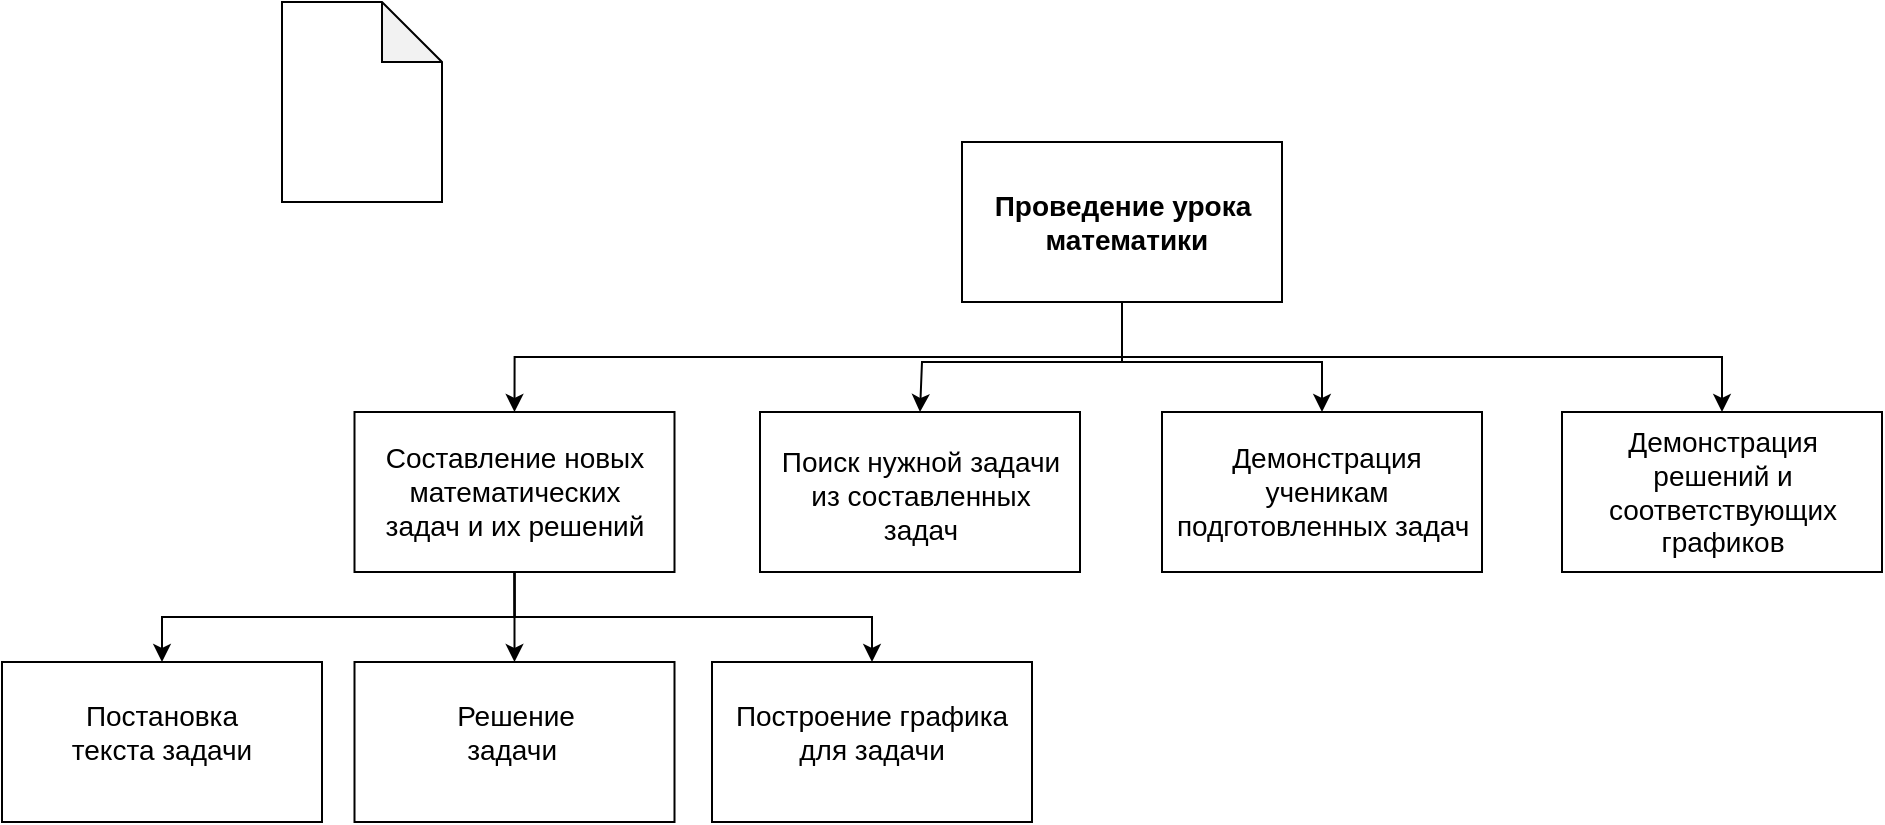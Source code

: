 <mxfile version="23.1.5" type="device">
  <diagram name="Страница — 1" id="bs5xIni1R-9Vh6Ju2W7H">
    <mxGraphModel dx="1643" dy="498" grid="1" gridSize="10" guides="1" tooltips="1" connect="1" arrows="1" fold="1" page="1" pageScale="1" pageWidth="827" pageHeight="1169" math="0" shadow="0">
      <root>
        <mxCell id="0" />
        <mxCell id="1" parent="0" />
        <mxCell id="Q2Uhni4rIaUsjdwinosw-33" value="" style="rounded=0;whiteSpace=wrap;html=1;shadow=0;" vertex="1" parent="1">
          <mxGeometry x="730" y="225" width="160" height="80" as="geometry" />
        </mxCell>
        <mxCell id="Q2Uhni4rIaUsjdwinosw-43" style="edgeStyle=orthogonalEdgeStyle;rounded=0;orthogonalLoop=1;jettySize=auto;html=1;exitX=0.5;exitY=1;exitDx=0;exitDy=0;entryX=0.5;entryY=0;entryDx=0;entryDy=0;" edge="1" parent="1" source="Q2Uhni4rIaUsjdwinosw-28" target="Q2Uhni4rIaUsjdwinosw-23">
          <mxGeometry relative="1" as="geometry" />
        </mxCell>
        <mxCell id="Q2Uhni4rIaUsjdwinosw-45" style="edgeStyle=orthogonalEdgeStyle;rounded=0;orthogonalLoop=1;jettySize=auto;html=1;exitX=0.5;exitY=1;exitDx=0;exitDy=0;entryX=0.5;entryY=0;entryDx=0;entryDy=0;" edge="1" parent="1" source="Q2Uhni4rIaUsjdwinosw-28" target="Q2Uhni4rIaUsjdwinosw-33">
          <mxGeometry relative="1" as="geometry" />
        </mxCell>
        <mxCell id="Q2Uhni4rIaUsjdwinosw-28" value="" style="rounded=0;whiteSpace=wrap;html=1;" vertex="1" parent="1">
          <mxGeometry x="430" y="90" width="160" height="80" as="geometry" />
        </mxCell>
        <mxCell id="Q2Uhni4rIaUsjdwinosw-29" value="" style="rounded=0;whiteSpace=wrap;html=1;" vertex="1" parent="1">
          <mxGeometry x="530" y="225" width="160" height="80" as="geometry" />
        </mxCell>
        <mxCell id="Q2Uhni4rIaUsjdwinosw-30" value="" style="rounded=0;whiteSpace=wrap;html=1;" vertex="1" parent="1">
          <mxGeometry x="329" y="225" width="160" height="80" as="geometry" />
        </mxCell>
        <mxCell id="Q2Uhni4rIaUsjdwinosw-47" style="edgeStyle=orthogonalEdgeStyle;rounded=0;orthogonalLoop=1;jettySize=auto;html=1;exitX=0.5;exitY=1;exitDx=0;exitDy=0;" edge="1" parent="1" source="Q2Uhni4rIaUsjdwinosw-23" target="Q2Uhni4rIaUsjdwinosw-17">
          <mxGeometry relative="1" as="geometry" />
        </mxCell>
        <mxCell id="Q2Uhni4rIaUsjdwinosw-48" style="edgeStyle=orthogonalEdgeStyle;rounded=0;orthogonalLoop=1;jettySize=auto;html=1;exitX=0.5;exitY=1;exitDx=0;exitDy=0;entryX=0.5;entryY=0;entryDx=0;entryDy=0;" edge="1" parent="1" source="Q2Uhni4rIaUsjdwinosw-23" target="Q2Uhni4rIaUsjdwinosw-21">
          <mxGeometry relative="1" as="geometry" />
        </mxCell>
        <mxCell id="Q2Uhni4rIaUsjdwinosw-49" style="edgeStyle=orthogonalEdgeStyle;rounded=0;orthogonalLoop=1;jettySize=auto;html=1;exitX=0.5;exitY=1;exitDx=0;exitDy=0;entryX=0.5;entryY=0;entryDx=0;entryDy=0;" edge="1" parent="1" source="Q2Uhni4rIaUsjdwinosw-23" target="Q2Uhni4rIaUsjdwinosw-20">
          <mxGeometry relative="1" as="geometry" />
        </mxCell>
        <mxCell id="Q2Uhni4rIaUsjdwinosw-23" value="" style="rounded=0;whiteSpace=wrap;html=1;" vertex="1" parent="1">
          <mxGeometry x="126.25" y="225" width="160" height="80" as="geometry" />
        </mxCell>
        <mxCell id="Q2Uhni4rIaUsjdwinosw-21" value="" style="rounded=0;whiteSpace=wrap;html=1;" vertex="1" parent="1">
          <mxGeometry x="305" y="350" width="160" height="80" as="geometry" />
        </mxCell>
        <mxCell id="Q2Uhni4rIaUsjdwinosw-20" value="" style="rounded=0;whiteSpace=wrap;html=1;" vertex="1" parent="1">
          <mxGeometry x="126.25" y="350" width="160" height="80" as="geometry" />
        </mxCell>
        <mxCell id="Q2Uhni4rIaUsjdwinosw-17" value="" style="rounded=0;whiteSpace=wrap;html=1;" vertex="1" parent="1">
          <mxGeometry x="-50" y="350" width="160" height="80" as="geometry" />
        </mxCell>
        <mxCell id="Q2Uhni4rIaUsjdwinosw-1" value="&lt;font style=&quot;font-size: 14px;&quot;&gt;Проведение урока&lt;br&gt;&amp;nbsp;математики&lt;/font&gt;" style="text;html=1;align=center;verticalAlign=middle;resizable=0;points=[];autosize=1;strokeColor=none;fillColor=none;fontStyle=1" vertex="1" parent="1">
          <mxGeometry x="435" y="105" width="150" height="50" as="geometry" />
        </mxCell>
        <mxCell id="Q2Uhni4rIaUsjdwinosw-2" value="&lt;font style=&quot;font-size: 14px;&quot;&gt;Составление новых математических задач и их решений&lt;/font&gt;" style="text;html=1;align=center;verticalAlign=middle;whiteSpace=wrap;rounded=0;" vertex="1" parent="1">
          <mxGeometry x="138.75" y="250" width="135" height="30" as="geometry" />
        </mxCell>
        <mxCell id="Q2Uhni4rIaUsjdwinosw-3" value="&lt;font style=&quot;font-size: 14px;&quot;&gt;Постановка текста задачи&lt;/font&gt;" style="text;html=1;align=center;verticalAlign=middle;whiteSpace=wrap;rounded=0;" vertex="1" parent="1">
          <mxGeometry x="-20" y="370" width="100" height="30" as="geometry" />
        </mxCell>
        <mxCell id="Q2Uhni4rIaUsjdwinosw-4" value="&lt;font style=&quot;font-size: 14px;&quot;&gt;Решение задачи&amp;nbsp;&lt;/font&gt;" style="text;html=1;align=center;verticalAlign=middle;whiteSpace=wrap;rounded=0;" vertex="1" parent="1">
          <mxGeometry x="162.5" y="370" width="87.5" height="30" as="geometry" />
        </mxCell>
        <mxCell id="Q2Uhni4rIaUsjdwinosw-6" value="&lt;font style=&quot;font-size: 14px;&quot;&gt;Построение графика для задачи&lt;/font&gt;" style="text;html=1;align=center;verticalAlign=middle;whiteSpace=wrap;rounded=0;" vertex="1" parent="1">
          <mxGeometry x="315" y="370" width="140" height="30" as="geometry" />
        </mxCell>
        <mxCell id="Q2Uhni4rIaUsjdwinosw-7" value="&lt;font style=&quot;font-size: 14px;&quot;&gt;Демонстрация ученикам подготовленных задач&amp;nbsp;&lt;/font&gt;" style="text;html=1;align=center;verticalAlign=middle;whiteSpace=wrap;rounded=0;" vertex="1" parent="1">
          <mxGeometry x="535" y="250" width="155" height="30" as="geometry" />
        </mxCell>
        <mxCell id="Q2Uhni4rIaUsjdwinosw-9" value="&lt;font style=&quot;font-size: 14px;&quot;&gt;Поиск нужной задачи из составленных задач&lt;/font&gt;&lt;div style=&quot;font-size: 14px;&quot;&gt;&lt;br&gt;&lt;/div&gt;" style="text;html=1;align=center;verticalAlign=middle;whiteSpace=wrap;rounded=0;" vertex="1" parent="1">
          <mxGeometry x="333.5" y="270" width="151" height="10" as="geometry" />
        </mxCell>
        <mxCell id="Q2Uhni4rIaUsjdwinosw-36" value="&lt;font style=&quot;font-size: 14px;&quot;&gt;Демонстрация решений и соответствующих графиков&lt;/font&gt;" style="text;html=1;align=center;verticalAlign=middle;whiteSpace=wrap;rounded=0;" vertex="1" parent="1">
          <mxGeometry x="767.5" y="250" width="85" height="30" as="geometry" />
        </mxCell>
        <mxCell id="Q2Uhni4rIaUsjdwinosw-44" value="" style="endArrow=classic;html=1;rounded=0;exitX=0.5;exitY=1;exitDx=0;exitDy=0;entryX=0.5;entryY=0;entryDx=0;entryDy=0;" edge="1" parent="1" source="Q2Uhni4rIaUsjdwinosw-28" target="Q2Uhni4rIaUsjdwinosw-30">
          <mxGeometry width="50" height="50" relative="1" as="geometry">
            <mxPoint x="390" y="370" as="sourcePoint" />
            <mxPoint x="440" y="320" as="targetPoint" />
            <Array as="points">
              <mxPoint x="510" y="200" />
              <mxPoint x="410" y="200" />
            </Array>
          </mxGeometry>
        </mxCell>
        <mxCell id="Q2Uhni4rIaUsjdwinosw-46" value="" style="endArrow=classic;html=1;rounded=0;exitX=0.5;exitY=1;exitDx=0;exitDy=0;entryX=0.5;entryY=0;entryDx=0;entryDy=0;" edge="1" parent="1" source="Q2Uhni4rIaUsjdwinosw-28" target="Q2Uhni4rIaUsjdwinosw-29">
          <mxGeometry width="50" height="50" relative="1" as="geometry">
            <mxPoint x="390" y="370" as="sourcePoint" />
            <mxPoint x="440" y="320" as="targetPoint" />
            <Array as="points">
              <mxPoint x="510" y="200" />
              <mxPoint x="610" y="200" />
            </Array>
          </mxGeometry>
        </mxCell>
        <mxCell id="Q2Uhni4rIaUsjdwinosw-51" value="" style="shape=note;whiteSpace=wrap;html=1;backgroundOutline=1;darkOpacity=0.05;" vertex="1" parent="1">
          <mxGeometry x="90" y="20" width="80" height="100" as="geometry" />
        </mxCell>
      </root>
    </mxGraphModel>
  </diagram>
</mxfile>
